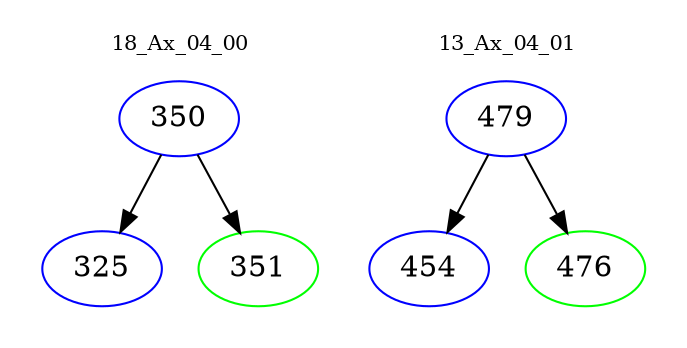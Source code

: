 digraph{
subgraph cluster_0 {
color = white
label = "18_Ax_04_00";
fontsize=10;
T0_350 [label="350", color="blue"]
T0_350 -> T0_325 [color="black"]
T0_325 [label="325", color="blue"]
T0_350 -> T0_351 [color="black"]
T0_351 [label="351", color="green"]
}
subgraph cluster_1 {
color = white
label = "13_Ax_04_01";
fontsize=10;
T1_479 [label="479", color="blue"]
T1_479 -> T1_454 [color="black"]
T1_454 [label="454", color="blue"]
T1_479 -> T1_476 [color="black"]
T1_476 [label="476", color="green"]
}
}
